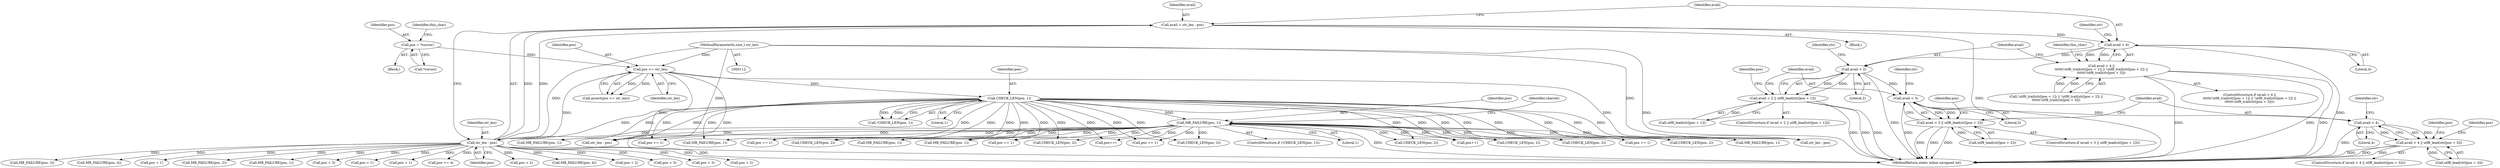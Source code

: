 digraph "0_php-src_0da8b8b801f9276359262f1ef8274c7812d3dfda?w=1_3@integer" {
"1000356" [label="(Call,avail = str_len - pos)"];
"1000358" [label="(Call,str_len - pos)"];
"1000133" [label="(Call,pos <= str_len)"];
"1000120" [label="(Call,pos = *cursor)"];
"1000115" [label="(MethodParameterIn,size_t str_len)"];
"1000141" [label="(Call,MB_FAILURE(pos, 1))"];
"1000138" [label="(Call,CHECK_LEN(pos, 1))"];
"1000363" [label="(Call,avail < 4)"];
"1000362" [label="(Call,avail < 4 ||\n\t\t\t\t\t\t!utf8_trail(str[pos + 1]) || !utf8_trail(str[pos + 2]) ||\n\t\t\t\t\t\t!utf8_trail(str[pos + 3]))"];
"1000392" [label="(Call,avail < 2)"];
"1000391" [label="(Call,avail < 2 || utf8_lead(str[pos + 1]))"];
"1000407" [label="(Call,avail < 3)"];
"1000406" [label="(Call,avail < 3 || utf8_lead(str[pos + 2]))"];
"1000422" [label="(Call,avail < 4)"];
"1000421" [label="(Call,avail < 4 || utf8_lead(str[pos + 3]))"];
"1000365" [label="(Literal,4)"];
"1000723" [label="(Call,pos += 1)"];
"1000482" [label="(Call,MB_FAILURE(pos, 4))"];
"1000391" [label="(Call,avail < 2 || utf8_lead(str[pos + 1]))"];
"1000401" [label="(Call,MB_FAILURE(pos, 1))"];
"1000822" [label="(Call,MB_FAILURE(pos, 1))"];
"1000243" [label="(Call,str_len - pos)"];
"1000469" [label="(Call,pos + 3)"];
"1000371" [label="(Call,pos + 1)"];
"1000120" [label="(Call,pos = *cursor)"];
"1000402" [label="(Identifier,pos)"];
"1000451" [label="(Call,pos + 1)"];
"1000362" [label="(Call,avail < 4 ||\n\t\t\t\t\t\t!utf8_trail(str[pos + 1]) || !utf8_trail(str[pos + 2]) ||\n\t\t\t\t\t\t!utf8_trail(str[pos + 3]))"];
"1000363" [label="(Call,avail < 4)"];
"1000514" [label="(Call,CHECK_LEN(pos, 2))"];
"1000956" [label="(Call,str_len - pos)"];
"1000137" [label="(Call,!CHECK_LEN(pos, 1))"];
"1000485" [label="(Call,pos += 4)"];
"1000675" [label="(Call,CHECK_LEN(pos, 2))"];
"1001091" [label="(Call,MB_FAILURE(pos, 1))"];
"1000360" [label="(Identifier,pos)"];
"1000134" [label="(Identifier,pos)"];
"1000139" [label="(Identifier,pos)"];
"1000122" [label="(Call,*cursor)"];
"1000436" [label="(Identifier,pos)"];
"1000846" [label="(Call,CHECK_LEN(pos, 2))"];
"1000361" [label="(ControlStructure,if (avail < 4 ||\n\t\t\t\t\t\t!utf8_trail(str[pos + 1]) || !utf8_trail(str[pos + 2]) ||\n\t\t\t\t\t\t!utf8_trail(str[pos + 3])))"];
"1000359" [label="(Identifier,str_len)"];
"1000182" [label="(Call,CHECK_LEN(pos, 2))"];
"1000461" [label="(Call,pos + 2)"];
"1000405" [label="(ControlStructure,if (avail < 3 || utf8_lead(str[pos + 2])))"];
"1000421" [label="(Call,avail < 4 || utf8_lead(str[pos + 3]))"];
"1000435" [label="(Call,MB_FAILURE(pos, 4))"];
"1000136" [label="(ControlStructure,if (!CHECK_LEN(pos, 1)))"];
"1000356" [label="(Call,avail = str_len - pos)"];
"1000354" [label="(Block,)"];
"1000413" [label="(Call,pos + 2)"];
"1000118" [label="(Block,)"];
"1000422" [label="(Call,avail < 4)"];
"1001100" [label="(Call,pos++)"];
"1000428" [label="(Call,pos + 3)"];
"1000432" [label="(Identifier,pos)"];
"1000760" [label="(Call,CHECK_LEN(pos, 2))"];
"1000370" [label="(Identifier,str)"];
"1000366" [label="(Call,!utf8_trail(str[pos + 1]) || !utf8_trail(str[pos + 2]) ||\n\t\t\t\t\t\t!utf8_trail(str[pos + 3]))"];
"1000357" [label="(Identifier,avail)"];
"1000393" [label="(Identifier,avail)"];
"1000143" [label="(Literal,1)"];
"1000386" [label="(Call,pos + 3)"];
"1000126" [label="(Identifier,this_char)"];
"1000132" [label="(Call,assert(pos <= str_len))"];
"1000901" [label="(Call,CHECK_LEN(pos, 2))"];
"1000140" [label="(Literal,1)"];
"1000417" [label="(Identifier,pos)"];
"1000142" [label="(Identifier,pos)"];
"1000439" [label="(Identifier,this_char)"];
"1000395" [label="(Call,utf8_lead(str[pos + 1]))"];
"1000392" [label="(Call,avail < 2)"];
"1000115" [label="(MethodParameterIn,size_t str_len)"];
"1000425" [label="(Call,utf8_lead(str[pos + 3]))"];
"1000564" [label="(Call,pos += 1)"];
"1001086" [label="(Call,pos += 1)"];
"1000588" [label="(Call,CHECK_LEN(pos, 2))"];
"1000133" [label="(Call,pos <= str_len)"];
"1000141" [label="(Call,MB_FAILURE(pos, 1))"];
"1000379" [label="(Call,pos + 2)"];
"1000431" [label="(Call,MB_FAILURE(pos, 3))"];
"1000407" [label="(Call,avail < 3)"];
"1000408" [label="(Identifier,avail)"];
"1001109" [label="(MethodReturn,static inline unsigned int)"];
"1000406" [label="(Call,avail < 3 || utf8_lead(str[pos + 2]))"];
"1000364" [label="(Identifier,avail)"];
"1000423" [label="(Identifier,avail)"];
"1000397" [label="(Identifier,str)"];
"1000171" [label="(Call,MB_FAILURE(pos, 1))"];
"1000420" [label="(ControlStructure,if (avail < 4 || utf8_lead(str[pos + 3])))"];
"1000138" [label="(Call,CHECK_LEN(pos, 1))"];
"1000394" [label="(Literal,2)"];
"1000410" [label="(Call,utf8_lead(str[pos + 2]))"];
"1000145" [label="(Identifier,charset)"];
"1000163" [label="(Call,pos++)"];
"1000651" [label="(Call,pos += 1)"];
"1000135" [label="(Identifier,str_len)"];
"1000424" [label="(Literal,4)"];
"1000427" [label="(Identifier,str)"];
"1000398" [label="(Call,pos + 1)"];
"1000728" [label="(Call,MB_FAILURE(pos, 1))"];
"1000390" [label="(ControlStructure,if (avail < 2 || utf8_lead(str[pos + 1])))"];
"1000817" [label="(Call,pos += 1)"];
"1000358" [label="(Call,str_len - pos)"];
"1000416" [label="(Call,MB_FAILURE(pos, 2))"];
"1000412" [label="(Identifier,str)"];
"1000409" [label="(Literal,3)"];
"1000490" [label="(Call,MB_FAILURE(pos, 1))"];
"1000121" [label="(Identifier,pos)"];
"1000356" -> "1000354"  [label="AST: "];
"1000356" -> "1000358"  [label="CFG: "];
"1000357" -> "1000356"  [label="AST: "];
"1000358" -> "1000356"  [label="AST: "];
"1000364" -> "1000356"  [label="CFG: "];
"1000356" -> "1001109"  [label="DDG: "];
"1000358" -> "1000356"  [label="DDG: "];
"1000358" -> "1000356"  [label="DDG: "];
"1000356" -> "1000363"  [label="DDG: "];
"1000358" -> "1000360"  [label="CFG: "];
"1000359" -> "1000358"  [label="AST: "];
"1000360" -> "1000358"  [label="AST: "];
"1000358" -> "1001109"  [label="DDG: "];
"1000133" -> "1000358"  [label="DDG: "];
"1000115" -> "1000358"  [label="DDG: "];
"1000141" -> "1000358"  [label="DDG: "];
"1000138" -> "1000358"  [label="DDG: "];
"1000358" -> "1000371"  [label="DDG: "];
"1000358" -> "1000379"  [label="DDG: "];
"1000358" -> "1000386"  [label="DDG: "];
"1000358" -> "1000398"  [label="DDG: "];
"1000358" -> "1000401"  [label="DDG: "];
"1000358" -> "1000413"  [label="DDG: "];
"1000358" -> "1000416"  [label="DDG: "];
"1000358" -> "1000428"  [label="DDG: "];
"1000358" -> "1000431"  [label="DDG: "];
"1000358" -> "1000435"  [label="DDG: "];
"1000358" -> "1000451"  [label="DDG: "];
"1000358" -> "1000461"  [label="DDG: "];
"1000358" -> "1000469"  [label="DDG: "];
"1000358" -> "1000482"  [label="DDG: "];
"1000358" -> "1000485"  [label="DDG: "];
"1000133" -> "1000132"  [label="AST: "];
"1000133" -> "1000135"  [label="CFG: "];
"1000134" -> "1000133"  [label="AST: "];
"1000135" -> "1000133"  [label="AST: "];
"1000132" -> "1000133"  [label="CFG: "];
"1000133" -> "1001109"  [label="DDG: "];
"1000133" -> "1000132"  [label="DDG: "];
"1000133" -> "1000132"  [label="DDG: "];
"1000120" -> "1000133"  [label="DDG: "];
"1000115" -> "1000133"  [label="DDG: "];
"1000133" -> "1000138"  [label="DDG: "];
"1000133" -> "1000243"  [label="DDG: "];
"1000133" -> "1000956"  [label="DDG: "];
"1000120" -> "1000118"  [label="AST: "];
"1000120" -> "1000122"  [label="CFG: "];
"1000121" -> "1000120"  [label="AST: "];
"1000122" -> "1000120"  [label="AST: "];
"1000126" -> "1000120"  [label="CFG: "];
"1000115" -> "1000112"  [label="AST: "];
"1000115" -> "1001109"  [label="DDG: "];
"1000115" -> "1000243"  [label="DDG: "];
"1000115" -> "1000956"  [label="DDG: "];
"1000141" -> "1000136"  [label="AST: "];
"1000141" -> "1000143"  [label="CFG: "];
"1000142" -> "1000141"  [label="AST: "];
"1000143" -> "1000141"  [label="AST: "];
"1000145" -> "1000141"  [label="CFG: "];
"1000141" -> "1001109"  [label="DDG: "];
"1000138" -> "1000141"  [label="DDG: "];
"1000141" -> "1000163"  [label="DDG: "];
"1000141" -> "1000171"  [label="DDG: "];
"1000141" -> "1000182"  [label="DDG: "];
"1000141" -> "1000243"  [label="DDG: "];
"1000141" -> "1000490"  [label="DDG: "];
"1000141" -> "1000514"  [label="DDG: "];
"1000141" -> "1000564"  [label="DDG: "];
"1000141" -> "1000588"  [label="DDG: "];
"1000141" -> "1000651"  [label="DDG: "];
"1000141" -> "1000675"  [label="DDG: "];
"1000141" -> "1000723"  [label="DDG: "];
"1000141" -> "1000728"  [label="DDG: "];
"1000141" -> "1000760"  [label="DDG: "];
"1000141" -> "1000817"  [label="DDG: "];
"1000141" -> "1000822"  [label="DDG: "];
"1000141" -> "1000846"  [label="DDG: "];
"1000141" -> "1000901"  [label="DDG: "];
"1000141" -> "1000956"  [label="DDG: "];
"1000141" -> "1001086"  [label="DDG: "];
"1000141" -> "1001091"  [label="DDG: "];
"1000141" -> "1001100"  [label="DDG: "];
"1000138" -> "1000137"  [label="AST: "];
"1000138" -> "1000140"  [label="CFG: "];
"1000139" -> "1000138"  [label="AST: "];
"1000140" -> "1000138"  [label="AST: "];
"1000137" -> "1000138"  [label="CFG: "];
"1000138" -> "1000137"  [label="DDG: "];
"1000138" -> "1000137"  [label="DDG: "];
"1000138" -> "1000163"  [label="DDG: "];
"1000138" -> "1000171"  [label="DDG: "];
"1000138" -> "1000182"  [label="DDG: "];
"1000138" -> "1000243"  [label="DDG: "];
"1000138" -> "1000490"  [label="DDG: "];
"1000138" -> "1000514"  [label="DDG: "];
"1000138" -> "1000564"  [label="DDG: "];
"1000138" -> "1000588"  [label="DDG: "];
"1000138" -> "1000651"  [label="DDG: "];
"1000138" -> "1000675"  [label="DDG: "];
"1000138" -> "1000723"  [label="DDG: "];
"1000138" -> "1000728"  [label="DDG: "];
"1000138" -> "1000760"  [label="DDG: "];
"1000138" -> "1000817"  [label="DDG: "];
"1000138" -> "1000822"  [label="DDG: "];
"1000138" -> "1000846"  [label="DDG: "];
"1000138" -> "1000901"  [label="DDG: "];
"1000138" -> "1000956"  [label="DDG: "];
"1000138" -> "1001086"  [label="DDG: "];
"1000138" -> "1001091"  [label="DDG: "];
"1000138" -> "1001100"  [label="DDG: "];
"1000363" -> "1000362"  [label="AST: "];
"1000363" -> "1000365"  [label="CFG: "];
"1000364" -> "1000363"  [label="AST: "];
"1000365" -> "1000363"  [label="AST: "];
"1000370" -> "1000363"  [label="CFG: "];
"1000362" -> "1000363"  [label="CFG: "];
"1000363" -> "1001109"  [label="DDG: "];
"1000363" -> "1000362"  [label="DDG: "];
"1000363" -> "1000362"  [label="DDG: "];
"1000363" -> "1000392"  [label="DDG: "];
"1000362" -> "1000361"  [label="AST: "];
"1000362" -> "1000366"  [label="CFG: "];
"1000366" -> "1000362"  [label="AST: "];
"1000393" -> "1000362"  [label="CFG: "];
"1000439" -> "1000362"  [label="CFG: "];
"1000362" -> "1001109"  [label="DDG: "];
"1000362" -> "1001109"  [label="DDG: "];
"1000362" -> "1001109"  [label="DDG: "];
"1000366" -> "1000362"  [label="DDG: "];
"1000366" -> "1000362"  [label="DDG: "];
"1000392" -> "1000391"  [label="AST: "];
"1000392" -> "1000394"  [label="CFG: "];
"1000393" -> "1000392"  [label="AST: "];
"1000394" -> "1000392"  [label="AST: "];
"1000397" -> "1000392"  [label="CFG: "];
"1000391" -> "1000392"  [label="CFG: "];
"1000392" -> "1001109"  [label="DDG: "];
"1000392" -> "1000391"  [label="DDG: "];
"1000392" -> "1000391"  [label="DDG: "];
"1000392" -> "1000407"  [label="DDG: "];
"1000391" -> "1000390"  [label="AST: "];
"1000391" -> "1000395"  [label="CFG: "];
"1000395" -> "1000391"  [label="AST: "];
"1000402" -> "1000391"  [label="CFG: "];
"1000408" -> "1000391"  [label="CFG: "];
"1000391" -> "1001109"  [label="DDG: "];
"1000391" -> "1001109"  [label="DDG: "];
"1000391" -> "1001109"  [label="DDG: "];
"1000395" -> "1000391"  [label="DDG: "];
"1000407" -> "1000406"  [label="AST: "];
"1000407" -> "1000409"  [label="CFG: "];
"1000408" -> "1000407"  [label="AST: "];
"1000409" -> "1000407"  [label="AST: "];
"1000412" -> "1000407"  [label="CFG: "];
"1000406" -> "1000407"  [label="CFG: "];
"1000407" -> "1001109"  [label="DDG: "];
"1000407" -> "1000406"  [label="DDG: "];
"1000407" -> "1000406"  [label="DDG: "];
"1000407" -> "1000422"  [label="DDG: "];
"1000406" -> "1000405"  [label="AST: "];
"1000406" -> "1000410"  [label="CFG: "];
"1000410" -> "1000406"  [label="AST: "];
"1000417" -> "1000406"  [label="CFG: "];
"1000423" -> "1000406"  [label="CFG: "];
"1000406" -> "1001109"  [label="DDG: "];
"1000406" -> "1001109"  [label="DDG: "];
"1000406" -> "1001109"  [label="DDG: "];
"1000410" -> "1000406"  [label="DDG: "];
"1000422" -> "1000421"  [label="AST: "];
"1000422" -> "1000424"  [label="CFG: "];
"1000423" -> "1000422"  [label="AST: "];
"1000424" -> "1000422"  [label="AST: "];
"1000427" -> "1000422"  [label="CFG: "];
"1000421" -> "1000422"  [label="CFG: "];
"1000422" -> "1001109"  [label="DDG: "];
"1000422" -> "1000421"  [label="DDG: "];
"1000422" -> "1000421"  [label="DDG: "];
"1000421" -> "1000420"  [label="AST: "];
"1000421" -> "1000425"  [label="CFG: "];
"1000425" -> "1000421"  [label="AST: "];
"1000432" -> "1000421"  [label="CFG: "];
"1000436" -> "1000421"  [label="CFG: "];
"1000421" -> "1001109"  [label="DDG: "];
"1000421" -> "1001109"  [label="DDG: "];
"1000421" -> "1001109"  [label="DDG: "];
"1000425" -> "1000421"  [label="DDG: "];
}
